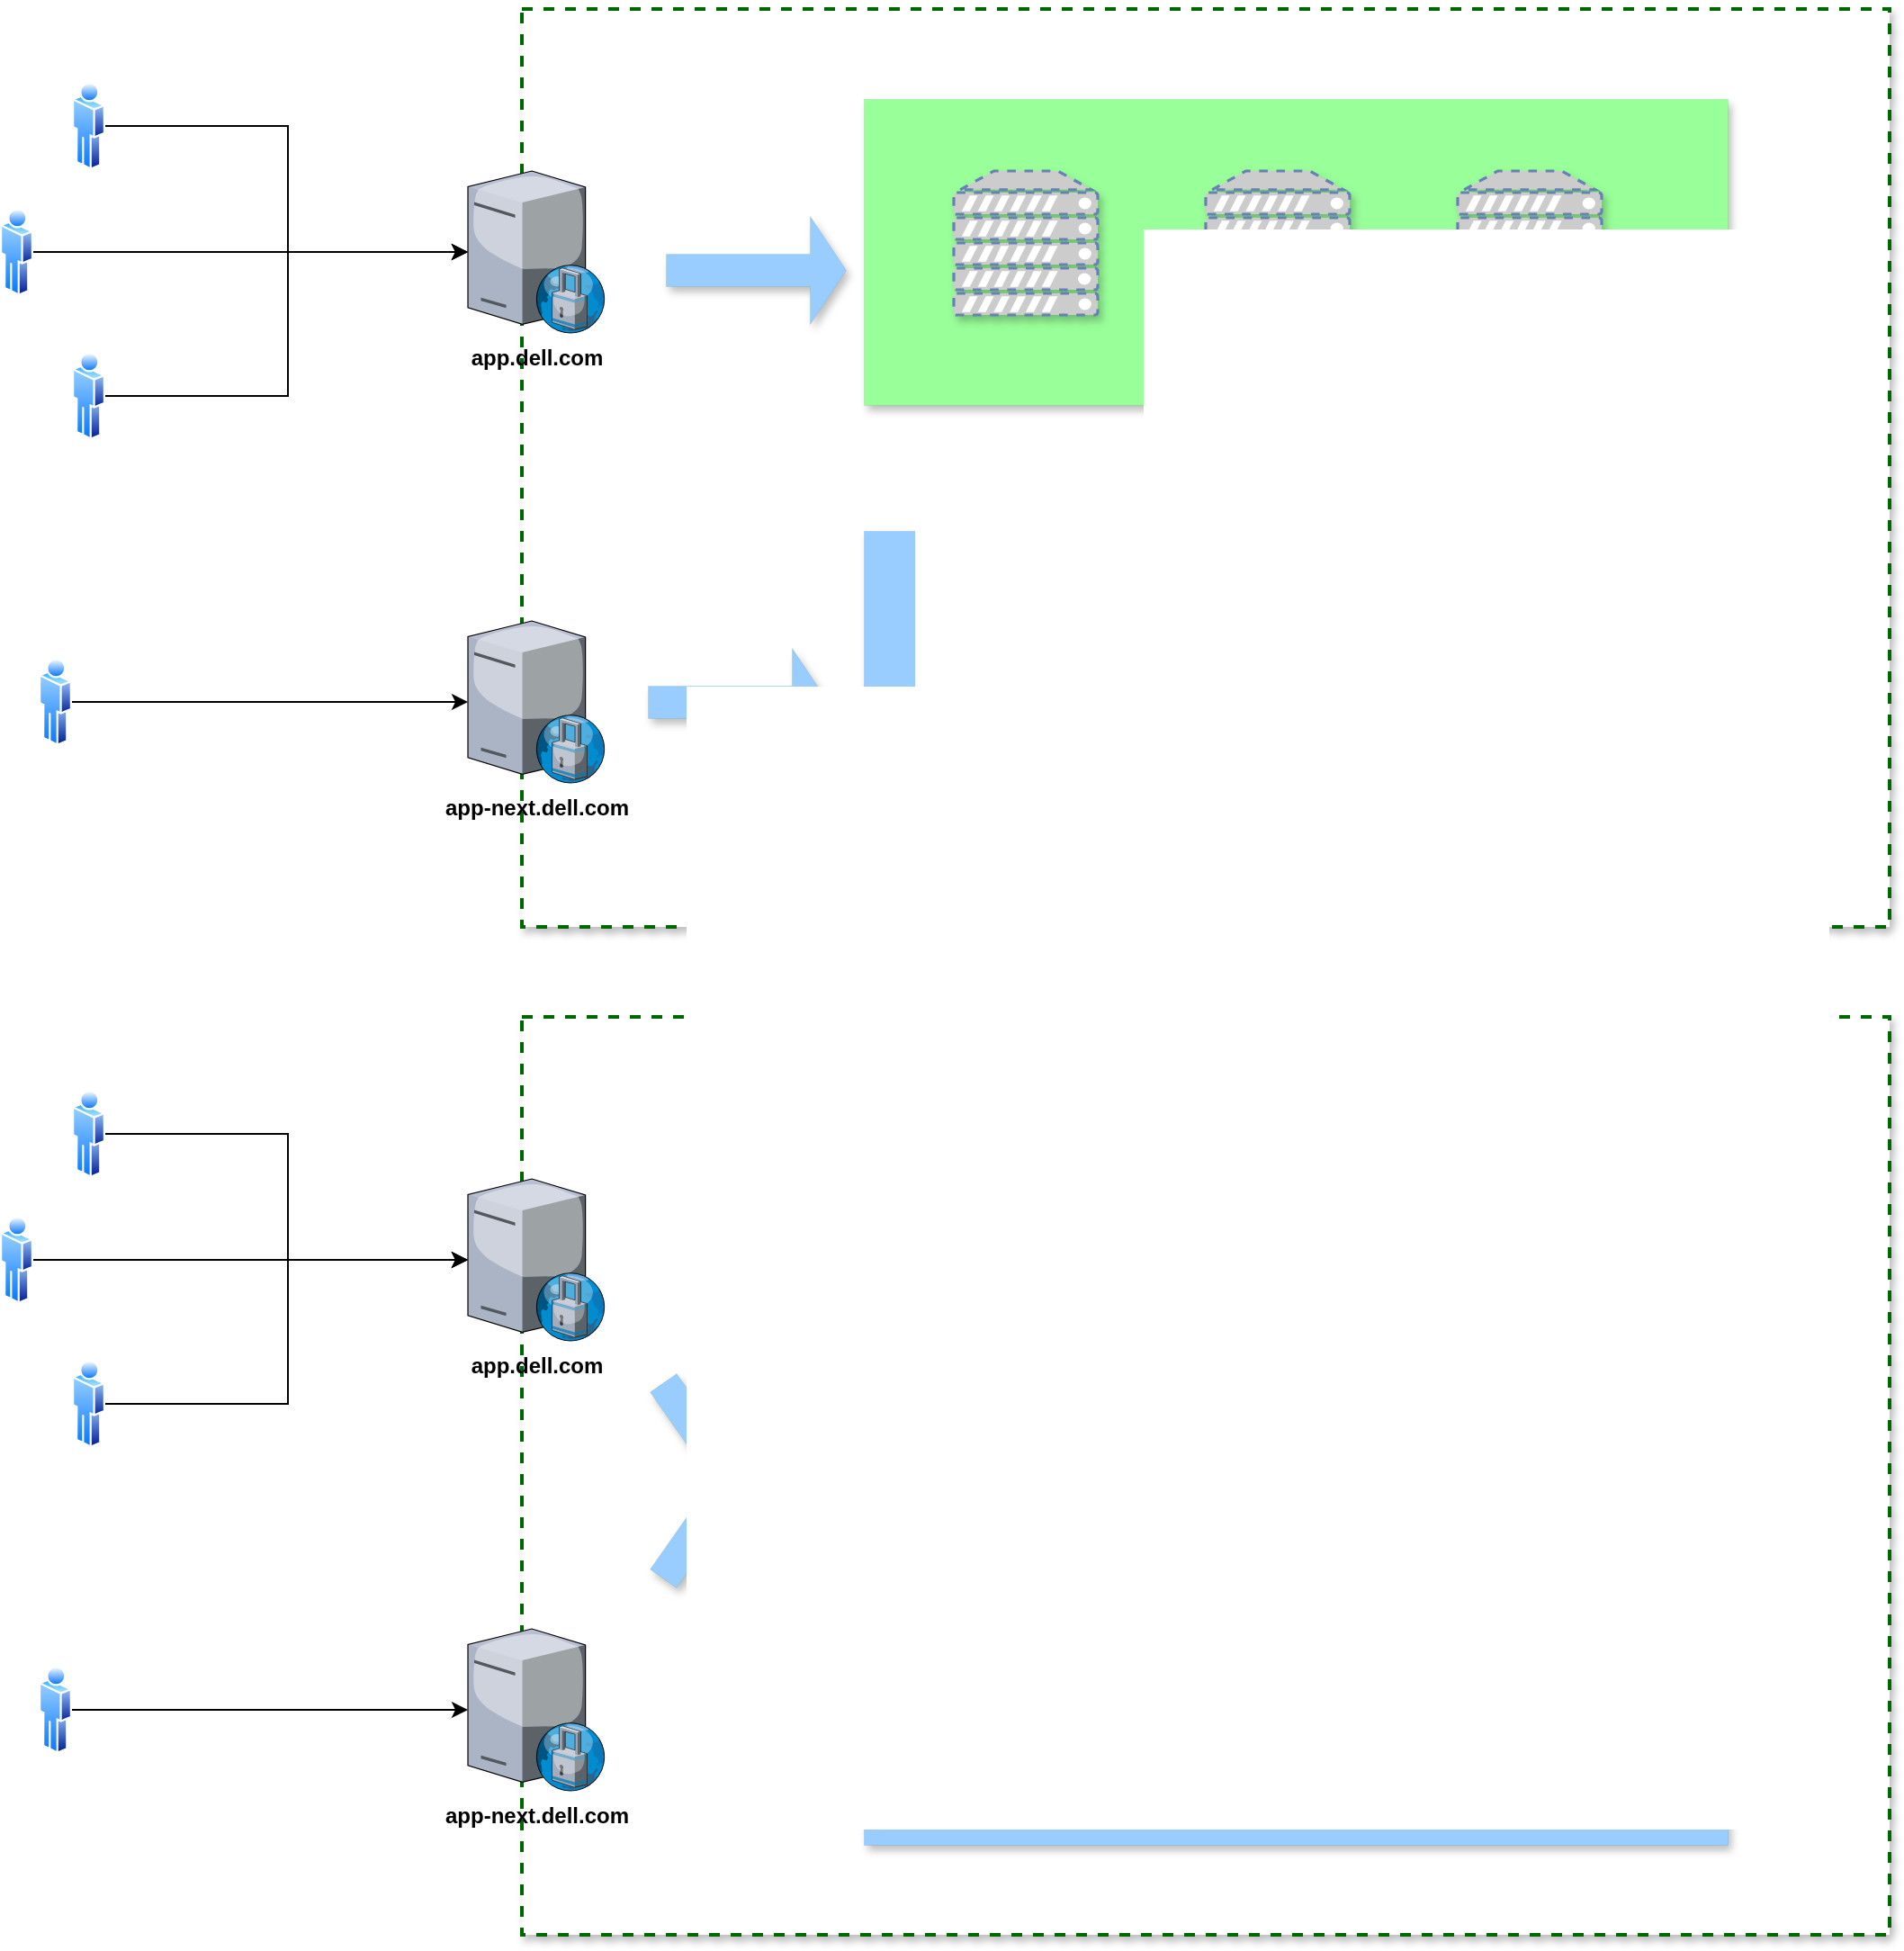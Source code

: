<mxfile version="16.6.5" type="github">
  <diagram id="iATgErbgnzT0rudV7ZJe" name="Page-1">
    <mxGraphModel dx="1380" dy="914" grid="1" gridSize="10" guides="1" tooltips="1" connect="1" arrows="1" fold="1" page="1" pageScale="1" pageWidth="1169" pageHeight="1654" math="0" shadow="0">
      <root>
        <mxCell id="0" />
        <mxCell id="1" parent="0" />
        <mxCell id="AXCi9-3YGEwYE7fbBooy-9" value="" style="whiteSpace=wrap;html=1;dashed=1;strokeColor=#006600;strokeWidth=2;shadow=1;" vertex="1" parent="1">
          <mxGeometry x="380" y="110" width="760" height="510" as="geometry" />
        </mxCell>
        <mxCell id="AXCi9-3YGEwYE7fbBooy-13" style="edgeStyle=orthogonalEdgeStyle;rounded=0;orthogonalLoop=1;jettySize=auto;html=1;" edge="1" parent="1" source="AXCi9-3YGEwYE7fbBooy-2" target="AXCi9-3YGEwYE7fbBooy-6">
          <mxGeometry relative="1" as="geometry">
            <Array as="points">
              <mxPoint x="250" y="175" />
              <mxPoint x="250" y="245" />
            </Array>
          </mxGeometry>
        </mxCell>
        <mxCell id="AXCi9-3YGEwYE7fbBooy-2" value="" style="aspect=fixed;perimeter=ellipsePerimeter;html=1;align=center;shadow=0;dashed=0;spacingTop=3;image;image=img/lib/active_directory/user.svg;" vertex="1" parent="1">
          <mxGeometry x="130" y="150" width="18.5" height="50" as="geometry" />
        </mxCell>
        <mxCell id="AXCi9-3YGEwYE7fbBooy-12" style="edgeStyle=orthogonalEdgeStyle;rounded=0;orthogonalLoop=1;jettySize=auto;html=1;" edge="1" parent="1" source="AXCi9-3YGEwYE7fbBooy-3" target="AXCi9-3YGEwYE7fbBooy-6">
          <mxGeometry relative="1" as="geometry">
            <Array as="points">
              <mxPoint x="250" y="325" />
              <mxPoint x="250" y="245" />
            </Array>
          </mxGeometry>
        </mxCell>
        <mxCell id="AXCi9-3YGEwYE7fbBooy-3" value="" style="aspect=fixed;perimeter=ellipsePerimeter;html=1;align=center;shadow=0;dashed=0;spacingTop=3;image;image=img/lib/active_directory/user.svg;" vertex="1" parent="1">
          <mxGeometry x="130" y="300" width="18.5" height="50" as="geometry" />
        </mxCell>
        <mxCell id="AXCi9-3YGEwYE7fbBooy-11" style="edgeStyle=orthogonalEdgeStyle;rounded=0;orthogonalLoop=1;jettySize=auto;html=1;" edge="1" parent="1" source="AXCi9-3YGEwYE7fbBooy-4" target="AXCi9-3YGEwYE7fbBooy-6">
          <mxGeometry relative="1" as="geometry" />
        </mxCell>
        <mxCell id="AXCi9-3YGEwYE7fbBooy-4" value="" style="aspect=fixed;perimeter=ellipsePerimeter;html=1;align=center;shadow=0;dashed=0;spacingTop=3;image;image=img/lib/active_directory/user.svg;" vertex="1" parent="1">
          <mxGeometry x="90" y="220" width="18.5" height="50" as="geometry" />
        </mxCell>
        <mxCell id="AXCi9-3YGEwYE7fbBooy-6" value="app.dell.com" style="verticalLabelPosition=bottom;sketch=0;aspect=fixed;html=1;verticalAlign=top;strokeColor=none;align=center;outlineConnect=0;shape=mxgraph.citrix.proxy_server;fontStyle=1" vertex="1" parent="1">
          <mxGeometry x="350" y="200" width="76.5" height="90" as="geometry" />
        </mxCell>
        <mxCell id="AXCi9-3YGEwYE7fbBooy-7" value="app-next.dell.com" style="verticalLabelPosition=bottom;sketch=0;aspect=fixed;html=1;verticalAlign=top;strokeColor=none;align=center;outlineConnect=0;shape=mxgraph.citrix.proxy_server;fontStyle=1" vertex="1" parent="1">
          <mxGeometry x="350" y="450" width="76.5" height="90" as="geometry" />
        </mxCell>
        <mxCell id="AXCi9-3YGEwYE7fbBooy-10" style="edgeStyle=orthogonalEdgeStyle;rounded=0;orthogonalLoop=1;jettySize=auto;html=1;" edge="1" parent="1" source="AXCi9-3YGEwYE7fbBooy-8" target="AXCi9-3YGEwYE7fbBooy-7">
          <mxGeometry relative="1" as="geometry" />
        </mxCell>
        <mxCell id="AXCi9-3YGEwYE7fbBooy-8" value="" style="aspect=fixed;perimeter=ellipsePerimeter;html=1;align=center;shadow=0;dashed=0;spacingTop=3;image;image=img/lib/active_directory/user.svg;" vertex="1" parent="1">
          <mxGeometry x="111.5" y="470" width="18.5" height="50" as="geometry" />
        </mxCell>
        <mxCell id="AXCi9-3YGEwYE7fbBooy-21" value="" style="group" vertex="1" connectable="0" parent="1">
          <mxGeometry x="570" y="160" width="480" height="170" as="geometry" />
        </mxCell>
        <mxCell id="AXCi9-3YGEwYE7fbBooy-16" value="" style="whiteSpace=wrap;html=1;shadow=1;strokeColor=#006600;strokeWidth=0;fillColor=#99FF99;" vertex="1" parent="AXCi9-3YGEwYE7fbBooy-21">
          <mxGeometry width="480" height="170" as="geometry" />
        </mxCell>
        <mxCell id="AXCi9-3YGEwYE7fbBooy-15" value="" style="fontColor=#0066CC;verticalAlign=top;verticalLabelPosition=bottom;labelPosition=center;align=center;html=1;outlineConnect=0;fillColor=#CCCCCC;strokeColor=#6881B3;gradientColor=none;gradientDirection=north;strokeWidth=2;shape=mxgraph.networks.server;dashed=1;shadow=1;" vertex="1" parent="AXCi9-3YGEwYE7fbBooy-21">
          <mxGeometry x="330" y="40" width="80" height="80" as="geometry" />
        </mxCell>
        <mxCell id="AXCi9-3YGEwYE7fbBooy-17" value="" style="fontColor=#0066CC;verticalAlign=top;verticalLabelPosition=bottom;labelPosition=center;align=center;html=1;outlineConnect=0;fillColor=#CCCCCC;strokeColor=#6881B3;gradientColor=none;gradientDirection=north;strokeWidth=2;shape=mxgraph.networks.server;dashed=1;shadow=1;" vertex="1" parent="AXCi9-3YGEwYE7fbBooy-21">
          <mxGeometry x="50" y="40" width="80" height="80" as="geometry" />
        </mxCell>
        <mxCell id="AXCi9-3YGEwYE7fbBooy-18" value="" style="fontColor=#0066CC;verticalAlign=top;verticalLabelPosition=bottom;labelPosition=center;align=center;html=1;outlineConnect=0;fillColor=#CCCCCC;strokeColor=#6881B3;gradientColor=none;gradientDirection=north;strokeWidth=2;shape=mxgraph.networks.server;dashed=1;shadow=1;" vertex="1" parent="AXCi9-3YGEwYE7fbBooy-21">
          <mxGeometry x="190" y="40" width="80" height="80" as="geometry" />
        </mxCell>
        <mxCell id="AXCi9-3YGEwYE7fbBooy-22" value="" style="group;fillColor=#99CCFF;strokeColor=#6c8ebf;strokeWidth=0;" vertex="1" connectable="0" parent="1">
          <mxGeometry x="570" y="400" width="480" height="170" as="geometry" />
        </mxCell>
        <mxCell id="AXCi9-3YGEwYE7fbBooy-23" value="" style="whiteSpace=wrap;html=1;shadow=1;strokeColor=none;strokeWidth=0;fillColor=#99CCFF;" vertex="1" parent="AXCi9-3YGEwYE7fbBooy-22">
          <mxGeometry width="480" height="170" as="geometry" />
        </mxCell>
        <mxCell id="AXCi9-3YGEwYE7fbBooy-24" value="" style="fontColor=#0066CC;verticalAlign=top;verticalLabelPosition=bottom;labelPosition=center;align=center;html=1;outlineConnect=0;fillColor=#CCCCCC;strokeColor=#6881B3;gradientColor=none;gradientDirection=north;strokeWidth=2;shape=mxgraph.networks.server;dashed=1;shadow=1;" vertex="1" parent="AXCi9-3YGEwYE7fbBooy-22">
          <mxGeometry x="330" y="40" width="80" height="80" as="geometry" />
        </mxCell>
        <mxCell id="AXCi9-3YGEwYE7fbBooy-25" value="" style="fontColor=#0066CC;verticalAlign=top;verticalLabelPosition=bottom;labelPosition=center;align=center;html=1;outlineConnect=0;fillColor=#CCCCCC;strokeColor=#6881B3;gradientColor=none;gradientDirection=north;strokeWidth=2;shape=mxgraph.networks.server;dashed=1;shadow=1;" vertex="1" parent="AXCi9-3YGEwYE7fbBooy-22">
          <mxGeometry x="50" y="40" width="80" height="80" as="geometry" />
        </mxCell>
        <mxCell id="AXCi9-3YGEwYE7fbBooy-26" value="" style="fontColor=#0066CC;verticalAlign=top;verticalLabelPosition=bottom;labelPosition=center;align=center;html=1;outlineConnect=0;fillColor=#CCCCCC;strokeColor=#6881B3;gradientColor=none;gradientDirection=north;strokeWidth=2;shape=mxgraph.networks.server;dashed=1;shadow=1;" vertex="1" parent="AXCi9-3YGEwYE7fbBooy-22">
          <mxGeometry x="190" y="40" width="80" height="80" as="geometry" />
        </mxCell>
        <mxCell id="AXCi9-3YGEwYE7fbBooy-29" value="" style="shape=singleArrow;whiteSpace=wrap;html=1;shadow=1;strokeColor=#006600;strokeWidth=0;fillColor=#99CCFF;" vertex="1" parent="1">
          <mxGeometry x="450" y="465" width="100" height="60" as="geometry" />
        </mxCell>
        <mxCell id="AXCi9-3YGEwYE7fbBooy-31" value="" style="shape=singleArrow;whiteSpace=wrap;html=1;shadow=1;strokeColor=#006600;strokeWidth=0;fillColor=#99CCFF;" vertex="1" parent="1">
          <mxGeometry x="460" y="225" width="100" height="60" as="geometry" />
        </mxCell>
        <mxCell id="AXCi9-3YGEwYE7fbBooy-35" value="" style="whiteSpace=wrap;html=1;dashed=1;strokeColor=#006600;strokeWidth=2;shadow=1;" vertex="1" parent="1">
          <mxGeometry x="380" y="670" width="760" height="510" as="geometry" />
        </mxCell>
        <mxCell id="AXCi9-3YGEwYE7fbBooy-36" style="edgeStyle=orthogonalEdgeStyle;rounded=0;orthogonalLoop=1;jettySize=auto;html=1;" edge="1" parent="1" source="AXCi9-3YGEwYE7fbBooy-37" target="AXCi9-3YGEwYE7fbBooy-42">
          <mxGeometry relative="1" as="geometry">
            <Array as="points">
              <mxPoint x="250" y="735" />
              <mxPoint x="250" y="805" />
            </Array>
          </mxGeometry>
        </mxCell>
        <mxCell id="AXCi9-3YGEwYE7fbBooy-37" value="" style="aspect=fixed;perimeter=ellipsePerimeter;html=1;align=center;shadow=0;dashed=0;spacingTop=3;image;image=img/lib/active_directory/user.svg;" vertex="1" parent="1">
          <mxGeometry x="130" y="710" width="18.5" height="50" as="geometry" />
        </mxCell>
        <mxCell id="AXCi9-3YGEwYE7fbBooy-38" style="edgeStyle=orthogonalEdgeStyle;rounded=0;orthogonalLoop=1;jettySize=auto;html=1;" edge="1" parent="1" source="AXCi9-3YGEwYE7fbBooy-39" target="AXCi9-3YGEwYE7fbBooy-42">
          <mxGeometry relative="1" as="geometry">
            <Array as="points">
              <mxPoint x="250" y="885" />
              <mxPoint x="250" y="805" />
            </Array>
          </mxGeometry>
        </mxCell>
        <mxCell id="AXCi9-3YGEwYE7fbBooy-39" value="" style="aspect=fixed;perimeter=ellipsePerimeter;html=1;align=center;shadow=0;dashed=0;spacingTop=3;image;image=img/lib/active_directory/user.svg;" vertex="1" parent="1">
          <mxGeometry x="130" y="860" width="18.5" height="50" as="geometry" />
        </mxCell>
        <mxCell id="AXCi9-3YGEwYE7fbBooy-40" style="edgeStyle=orthogonalEdgeStyle;rounded=0;orthogonalLoop=1;jettySize=auto;html=1;" edge="1" parent="1" source="AXCi9-3YGEwYE7fbBooy-41" target="AXCi9-3YGEwYE7fbBooy-42">
          <mxGeometry relative="1" as="geometry" />
        </mxCell>
        <mxCell id="AXCi9-3YGEwYE7fbBooy-41" value="" style="aspect=fixed;perimeter=ellipsePerimeter;html=1;align=center;shadow=0;dashed=0;spacingTop=3;image;image=img/lib/active_directory/user.svg;" vertex="1" parent="1">
          <mxGeometry x="90" y="780" width="18.5" height="50" as="geometry" />
        </mxCell>
        <mxCell id="AXCi9-3YGEwYE7fbBooy-42" value="app.dell.com" style="verticalLabelPosition=bottom;sketch=0;aspect=fixed;html=1;verticalAlign=top;strokeColor=none;align=center;outlineConnect=0;shape=mxgraph.citrix.proxy_server;fontStyle=1" vertex="1" parent="1">
          <mxGeometry x="350" y="760" width="76.5" height="90" as="geometry" />
        </mxCell>
        <mxCell id="AXCi9-3YGEwYE7fbBooy-43" value="app-next.dell.com" style="verticalLabelPosition=bottom;sketch=0;aspect=fixed;html=1;verticalAlign=top;strokeColor=none;align=center;outlineConnect=0;shape=mxgraph.citrix.proxy_server;fontStyle=1" vertex="1" parent="1">
          <mxGeometry x="350" y="1010" width="76.5" height="90" as="geometry" />
        </mxCell>
        <mxCell id="AXCi9-3YGEwYE7fbBooy-44" style="edgeStyle=orthogonalEdgeStyle;rounded=0;orthogonalLoop=1;jettySize=auto;html=1;" edge="1" parent="1" source="AXCi9-3YGEwYE7fbBooy-45" target="AXCi9-3YGEwYE7fbBooy-43">
          <mxGeometry relative="1" as="geometry" />
        </mxCell>
        <mxCell id="AXCi9-3YGEwYE7fbBooy-45" value="" style="aspect=fixed;perimeter=ellipsePerimeter;html=1;align=center;shadow=0;dashed=0;spacingTop=3;image;image=img/lib/active_directory/user.svg;" vertex="1" parent="1">
          <mxGeometry x="111.5" y="1030" width="18.5" height="50" as="geometry" />
        </mxCell>
        <mxCell id="AXCi9-3YGEwYE7fbBooy-46" value="" style="group" vertex="1" connectable="0" parent="1">
          <mxGeometry x="570" y="720" width="480" height="170" as="geometry" />
        </mxCell>
        <mxCell id="AXCi9-3YGEwYE7fbBooy-47" value="" style="whiteSpace=wrap;html=1;shadow=1;strokeColor=#006600;strokeWidth=0;fillColor=#99FF99;" vertex="1" parent="AXCi9-3YGEwYE7fbBooy-46">
          <mxGeometry width="480" height="170" as="geometry" />
        </mxCell>
        <mxCell id="AXCi9-3YGEwYE7fbBooy-48" value="" style="fontColor=#0066CC;verticalAlign=top;verticalLabelPosition=bottom;labelPosition=center;align=center;html=1;outlineConnect=0;fillColor=#CCCCCC;strokeColor=#6881B3;gradientColor=none;gradientDirection=north;strokeWidth=2;shape=mxgraph.networks.server;dashed=1;shadow=1;" vertex="1" parent="AXCi9-3YGEwYE7fbBooy-46">
          <mxGeometry x="330" y="40" width="80" height="80" as="geometry" />
        </mxCell>
        <mxCell id="AXCi9-3YGEwYE7fbBooy-49" value="" style="fontColor=#0066CC;verticalAlign=top;verticalLabelPosition=bottom;labelPosition=center;align=center;html=1;outlineConnect=0;fillColor=#CCCCCC;strokeColor=#6881B3;gradientColor=none;gradientDirection=north;strokeWidth=2;shape=mxgraph.networks.server;dashed=1;shadow=1;" vertex="1" parent="AXCi9-3YGEwYE7fbBooy-46">
          <mxGeometry x="50" y="40" width="80" height="80" as="geometry" />
        </mxCell>
        <mxCell id="AXCi9-3YGEwYE7fbBooy-50" value="" style="fontColor=#0066CC;verticalAlign=top;verticalLabelPosition=bottom;labelPosition=center;align=center;html=1;outlineConnect=0;fillColor=#CCCCCC;strokeColor=#6881B3;gradientColor=none;gradientDirection=north;strokeWidth=2;shape=mxgraph.networks.server;dashed=1;shadow=1;" vertex="1" parent="AXCi9-3YGEwYE7fbBooy-46">
          <mxGeometry x="190" y="40" width="80" height="80" as="geometry" />
        </mxCell>
        <mxCell id="AXCi9-3YGEwYE7fbBooy-51" value="" style="group;fillColor=#99CCFF;strokeColor=#6c8ebf;strokeWidth=0;" vertex="1" connectable="0" parent="1">
          <mxGeometry x="570" y="960" width="480" height="170" as="geometry" />
        </mxCell>
        <mxCell id="AXCi9-3YGEwYE7fbBooy-52" value="" style="whiteSpace=wrap;html=1;shadow=1;strokeColor=none;strokeWidth=0;fillColor=#99CCFF;" vertex="1" parent="AXCi9-3YGEwYE7fbBooy-51">
          <mxGeometry width="480" height="170" as="geometry" />
        </mxCell>
        <mxCell id="AXCi9-3YGEwYE7fbBooy-53" value="" style="fontColor=#0066CC;verticalAlign=top;verticalLabelPosition=bottom;labelPosition=center;align=center;html=1;outlineConnect=0;fillColor=#CCCCCC;strokeColor=#6881B3;gradientColor=none;gradientDirection=north;strokeWidth=2;shape=mxgraph.networks.server;dashed=1;shadow=1;" vertex="1" parent="AXCi9-3YGEwYE7fbBooy-51">
          <mxGeometry x="330" y="40" width="80" height="80" as="geometry" />
        </mxCell>
        <mxCell id="AXCi9-3YGEwYE7fbBooy-54" value="" style="fontColor=#0066CC;verticalAlign=top;verticalLabelPosition=bottom;labelPosition=center;align=center;html=1;outlineConnect=0;fillColor=#CCCCCC;strokeColor=#6881B3;gradientColor=none;gradientDirection=north;strokeWidth=2;shape=mxgraph.networks.server;dashed=1;shadow=1;" vertex="1" parent="AXCi9-3YGEwYE7fbBooy-51">
          <mxGeometry x="50" y="40" width="80" height="80" as="geometry" />
        </mxCell>
        <mxCell id="AXCi9-3YGEwYE7fbBooy-55" value="" style="fontColor=#0066CC;verticalAlign=top;verticalLabelPosition=bottom;labelPosition=center;align=center;html=1;outlineConnect=0;fillColor=#CCCCCC;strokeColor=#6881B3;gradientColor=none;gradientDirection=north;strokeWidth=2;shape=mxgraph.networks.server;dashed=1;shadow=1;" vertex="1" parent="AXCi9-3YGEwYE7fbBooy-51">
          <mxGeometry x="190" y="40" width="80" height="80" as="geometry" />
        </mxCell>
        <mxCell id="AXCi9-3YGEwYE7fbBooy-57" value="" style="shape=singleArrow;whiteSpace=wrap;html=1;shadow=1;strokeColor=#006600;strokeWidth=0;fillColor=#99CCFF;direction=north;rotation=35;" vertex="1" parent="1">
          <mxGeometry x="470" y="850" width="60" height="145" as="geometry" />
        </mxCell>
        <mxCell id="AXCi9-3YGEwYE7fbBooy-59" value="" style="shape=singleArrow;whiteSpace=wrap;html=1;shadow=1;strokeColor=#006600;strokeWidth=0;fillColor=#99CCFF;direction=north;rotation=145;" vertex="1" parent="1">
          <mxGeometry x="470" y="860" width="60" height="145" as="geometry" />
        </mxCell>
      </root>
    </mxGraphModel>
  </diagram>
</mxfile>
